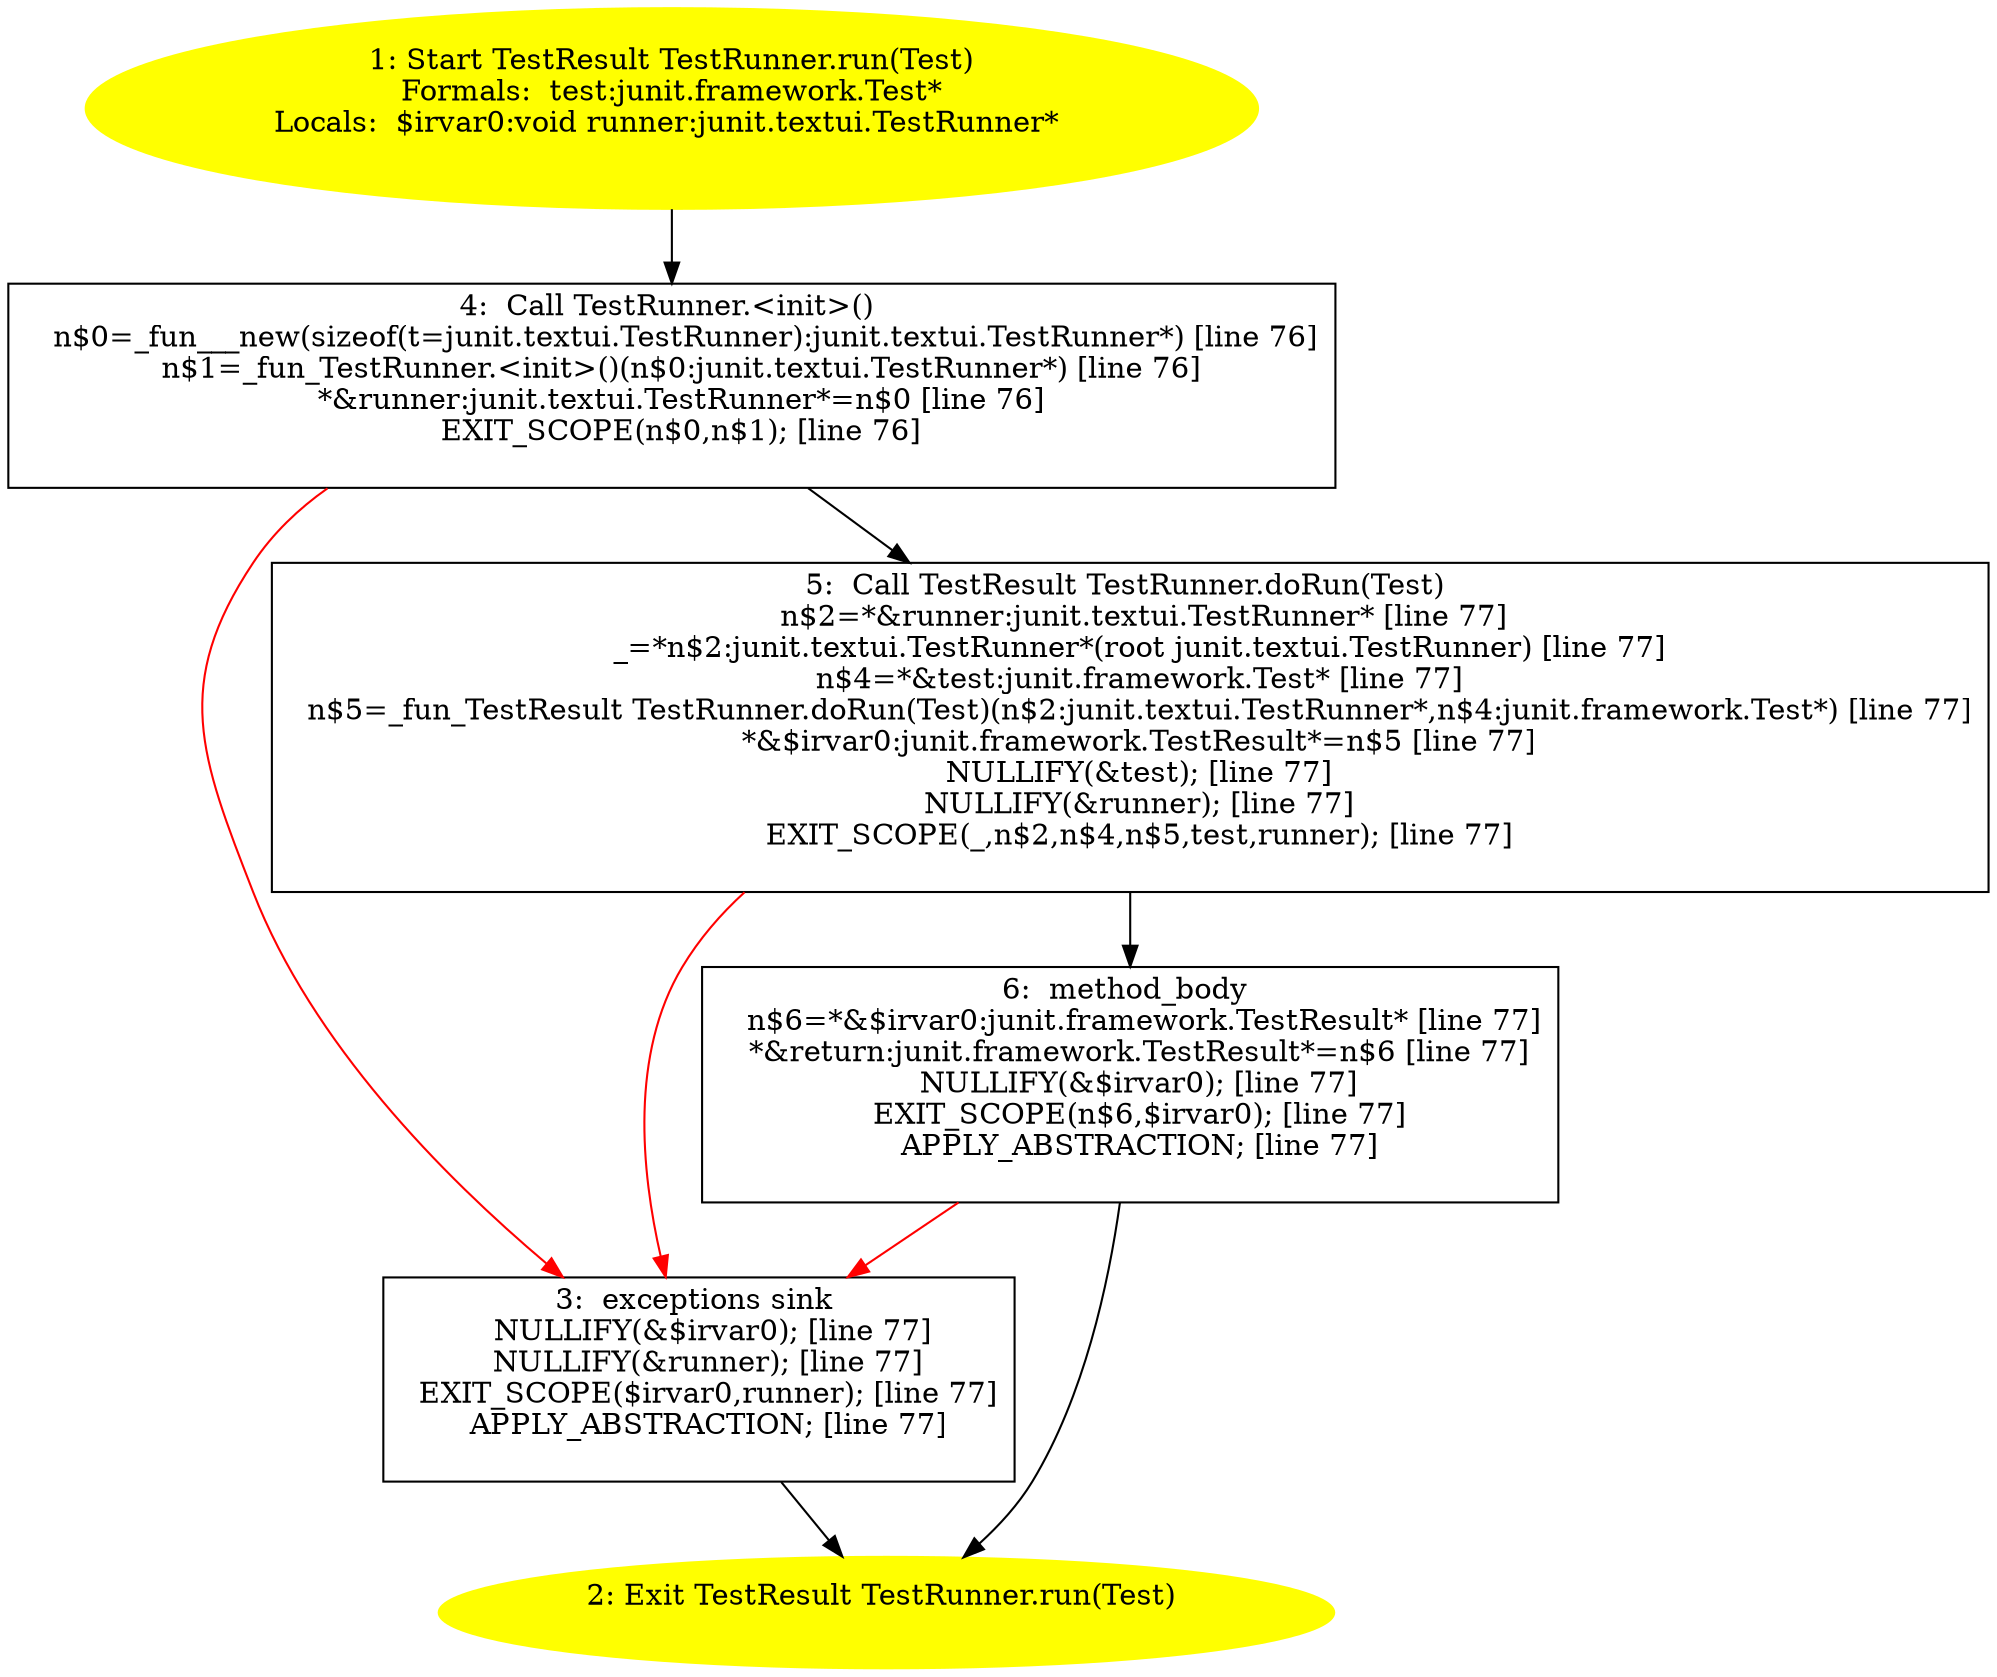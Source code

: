 /* @generated */
digraph cfg {
"junit.textui.TestRunner.run(junit.framework.Test):junit.framework.TestResult.f0e0ee5b63dc964827cb0f3d24f656df_1" [label="1: Start TestResult TestRunner.run(Test)\nFormals:  test:junit.framework.Test*\nLocals:  $irvar0:void runner:junit.textui.TestRunner* \n  " color=yellow style=filled]
	

	 "junit.textui.TestRunner.run(junit.framework.Test):junit.framework.TestResult.f0e0ee5b63dc964827cb0f3d24f656df_1" -> "junit.textui.TestRunner.run(junit.framework.Test):junit.framework.TestResult.f0e0ee5b63dc964827cb0f3d24f656df_4" ;
"junit.textui.TestRunner.run(junit.framework.Test):junit.framework.TestResult.f0e0ee5b63dc964827cb0f3d24f656df_2" [label="2: Exit TestResult TestRunner.run(Test) \n  " color=yellow style=filled]
	

"junit.textui.TestRunner.run(junit.framework.Test):junit.framework.TestResult.f0e0ee5b63dc964827cb0f3d24f656df_3" [label="3:  exceptions sink \n   NULLIFY(&$irvar0); [line 77]\n  NULLIFY(&runner); [line 77]\n  EXIT_SCOPE($irvar0,runner); [line 77]\n  APPLY_ABSTRACTION; [line 77]\n " shape="box"]
	

	 "junit.textui.TestRunner.run(junit.framework.Test):junit.framework.TestResult.f0e0ee5b63dc964827cb0f3d24f656df_3" -> "junit.textui.TestRunner.run(junit.framework.Test):junit.framework.TestResult.f0e0ee5b63dc964827cb0f3d24f656df_2" ;
"junit.textui.TestRunner.run(junit.framework.Test):junit.framework.TestResult.f0e0ee5b63dc964827cb0f3d24f656df_4" [label="4:  Call TestRunner.<init>() \n   n$0=_fun___new(sizeof(t=junit.textui.TestRunner):junit.textui.TestRunner*) [line 76]\n  n$1=_fun_TestRunner.<init>()(n$0:junit.textui.TestRunner*) [line 76]\n  *&runner:junit.textui.TestRunner*=n$0 [line 76]\n  EXIT_SCOPE(n$0,n$1); [line 76]\n " shape="box"]
	

	 "junit.textui.TestRunner.run(junit.framework.Test):junit.framework.TestResult.f0e0ee5b63dc964827cb0f3d24f656df_4" -> "junit.textui.TestRunner.run(junit.framework.Test):junit.framework.TestResult.f0e0ee5b63dc964827cb0f3d24f656df_5" ;
	 "junit.textui.TestRunner.run(junit.framework.Test):junit.framework.TestResult.f0e0ee5b63dc964827cb0f3d24f656df_4" -> "junit.textui.TestRunner.run(junit.framework.Test):junit.framework.TestResult.f0e0ee5b63dc964827cb0f3d24f656df_3" [color="red" ];
"junit.textui.TestRunner.run(junit.framework.Test):junit.framework.TestResult.f0e0ee5b63dc964827cb0f3d24f656df_5" [label="5:  Call TestResult TestRunner.doRun(Test) \n   n$2=*&runner:junit.textui.TestRunner* [line 77]\n  _=*n$2:junit.textui.TestRunner*(root junit.textui.TestRunner) [line 77]\n  n$4=*&test:junit.framework.Test* [line 77]\n  n$5=_fun_TestResult TestRunner.doRun(Test)(n$2:junit.textui.TestRunner*,n$4:junit.framework.Test*) [line 77]\n  *&$irvar0:junit.framework.TestResult*=n$5 [line 77]\n  NULLIFY(&test); [line 77]\n  NULLIFY(&runner); [line 77]\n  EXIT_SCOPE(_,n$2,n$4,n$5,test,runner); [line 77]\n " shape="box"]
	

	 "junit.textui.TestRunner.run(junit.framework.Test):junit.framework.TestResult.f0e0ee5b63dc964827cb0f3d24f656df_5" -> "junit.textui.TestRunner.run(junit.framework.Test):junit.framework.TestResult.f0e0ee5b63dc964827cb0f3d24f656df_6" ;
	 "junit.textui.TestRunner.run(junit.framework.Test):junit.framework.TestResult.f0e0ee5b63dc964827cb0f3d24f656df_5" -> "junit.textui.TestRunner.run(junit.framework.Test):junit.framework.TestResult.f0e0ee5b63dc964827cb0f3d24f656df_3" [color="red" ];
"junit.textui.TestRunner.run(junit.framework.Test):junit.framework.TestResult.f0e0ee5b63dc964827cb0f3d24f656df_6" [label="6:  method_body \n   n$6=*&$irvar0:junit.framework.TestResult* [line 77]\n  *&return:junit.framework.TestResult*=n$6 [line 77]\n  NULLIFY(&$irvar0); [line 77]\n  EXIT_SCOPE(n$6,$irvar0); [line 77]\n  APPLY_ABSTRACTION; [line 77]\n " shape="box"]
	

	 "junit.textui.TestRunner.run(junit.framework.Test):junit.framework.TestResult.f0e0ee5b63dc964827cb0f3d24f656df_6" -> "junit.textui.TestRunner.run(junit.framework.Test):junit.framework.TestResult.f0e0ee5b63dc964827cb0f3d24f656df_2" ;
	 "junit.textui.TestRunner.run(junit.framework.Test):junit.framework.TestResult.f0e0ee5b63dc964827cb0f3d24f656df_6" -> "junit.textui.TestRunner.run(junit.framework.Test):junit.framework.TestResult.f0e0ee5b63dc964827cb0f3d24f656df_3" [color="red" ];
}

